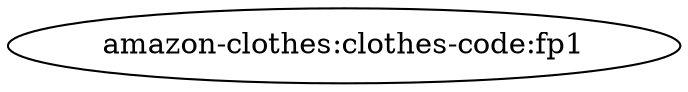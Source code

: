 digraph G {
   // ensure we always include this plugin even if no dependencies
   "amazon-clothes:clothes-code:fp1"

}
